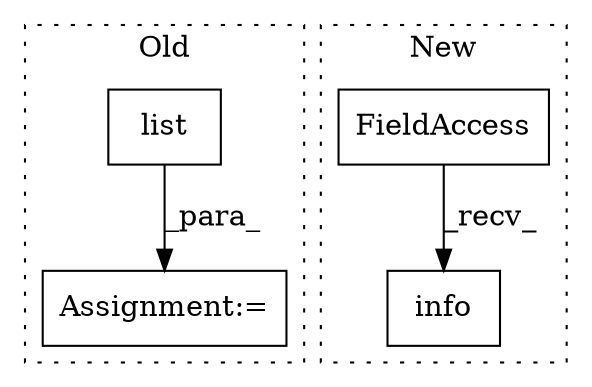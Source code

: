 digraph G {
subgraph cluster0 {
1 [label="list" a="32" s="2321,2339" l="5,1" shape="box"];
4 [label="Assignment:=" a="7" s="2355" l="1" shape="box"];
label = "Old";
style="dotted";
}
subgraph cluster1 {
2 [label="info" a="32" s="2043,2087" l="5,1" shape="box"];
3 [label="FieldAccess" a="22" s="2034" l="8" shape="box"];
label = "New";
style="dotted";
}
1 -> 4 [label="_para_"];
3 -> 2 [label="_recv_"];
}